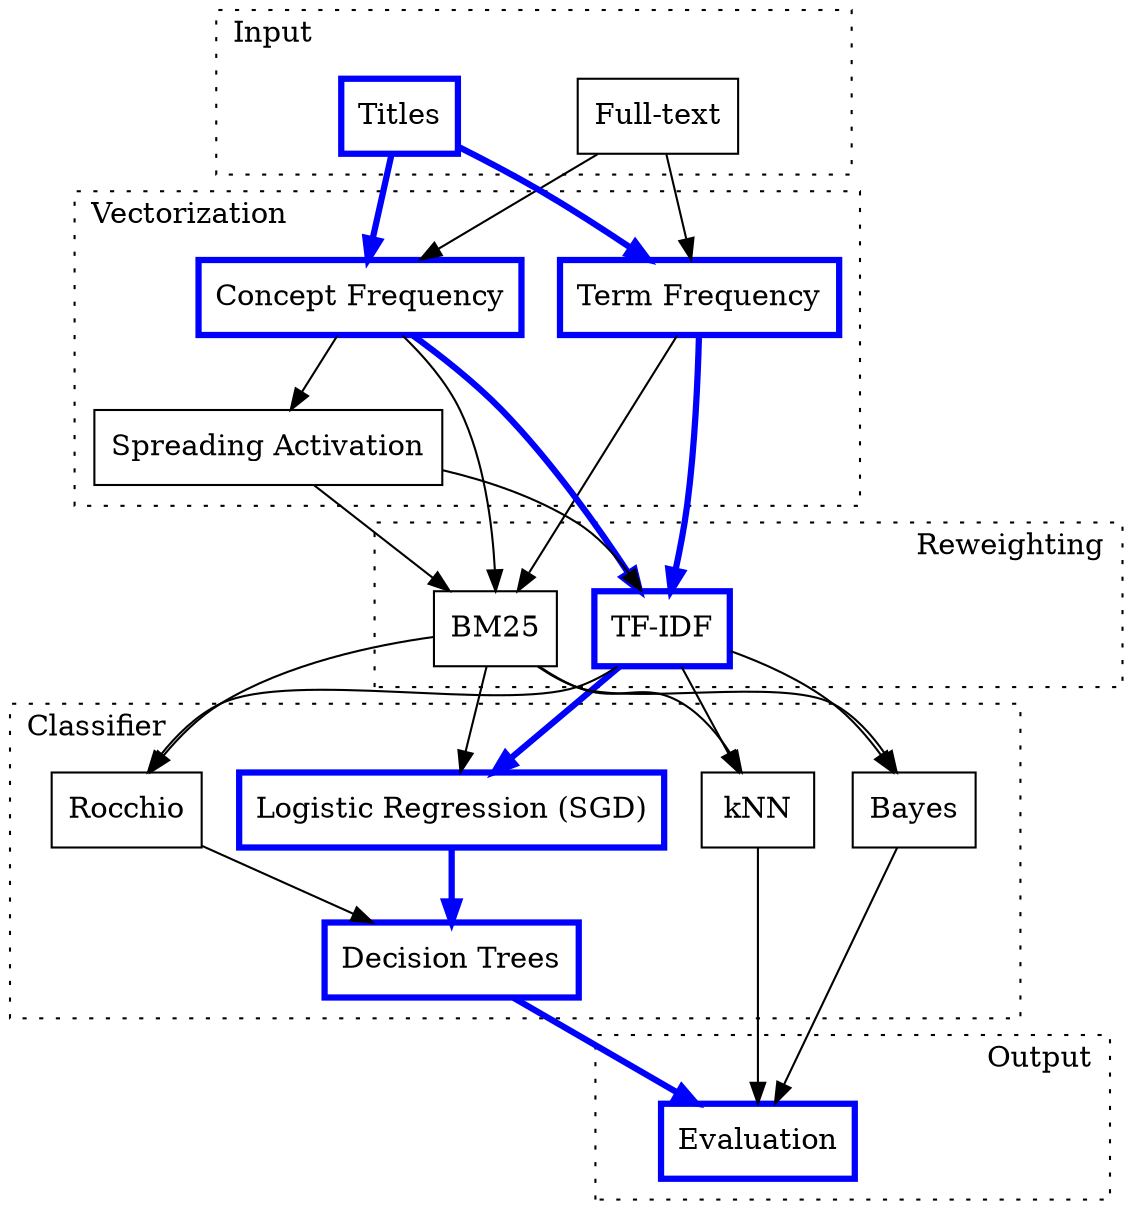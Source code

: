 strict digraph G {
	margin = -0.1;
	node[shape=rect];
	graph[style=dotted];
	subgraph cluster_input{
		margin = 10;
		ft[label="Full-text"];
		Titles[penwidth=3, color=blue]
		label="Input							";
	}
	subgraph cluster_vec{
		margin = 10;
		label="Vectorization								";
		subgraph{
			rank=same;
			tf[label="Term Frequency", penwidth=3, color=blue];
			cf[label="Concept Frequency",penwidth=3, color=blue];
		}

		SA[label="Spreading Activation"];
	}
	subgraph cluster_rw{
		margin = 10;
		label="							Reweighting";
		idf[label="TF-IDF", penwidth=3, color=blue];
		BM25;
	}
	subgraph cluster_cls{
		margin = 10;
		label="Classifier												";
		logreg[label="Logistic Regression (SGD)", penwidth=3, color=blue];
		dt[label="Decision Trees", penwidth=3, color=blue];
		Bayes; kNN; Rocchio;
	}
	subgraph cluster_ev{
		margin = 10;
		label="					Output"
		Evaluation[penwidth=3, color=blue];
	}
	Titles -> cf,tf [penwidth=3, color=blue]
	ft -> tf, cf
	cf -> SA -> idf, BM25;
	tf -> BM25;
	cf, tf -> idf[penwidth=3, color=blue];
	cf -> BM25;
	idf -> kNN, Bayes, Rocchio;
	idf ->logreg[penwidth=3, color=blue];
	BM25 -> kNN, Bayes, logreg, Rocchio;
	logreg -> dt[penwidth=3, color=blue];
	Rocchio -> dt;
	kNN, Bayes -> Evaluation;
	dt -> Evaluation[penwidth=3, color=blue];
}
